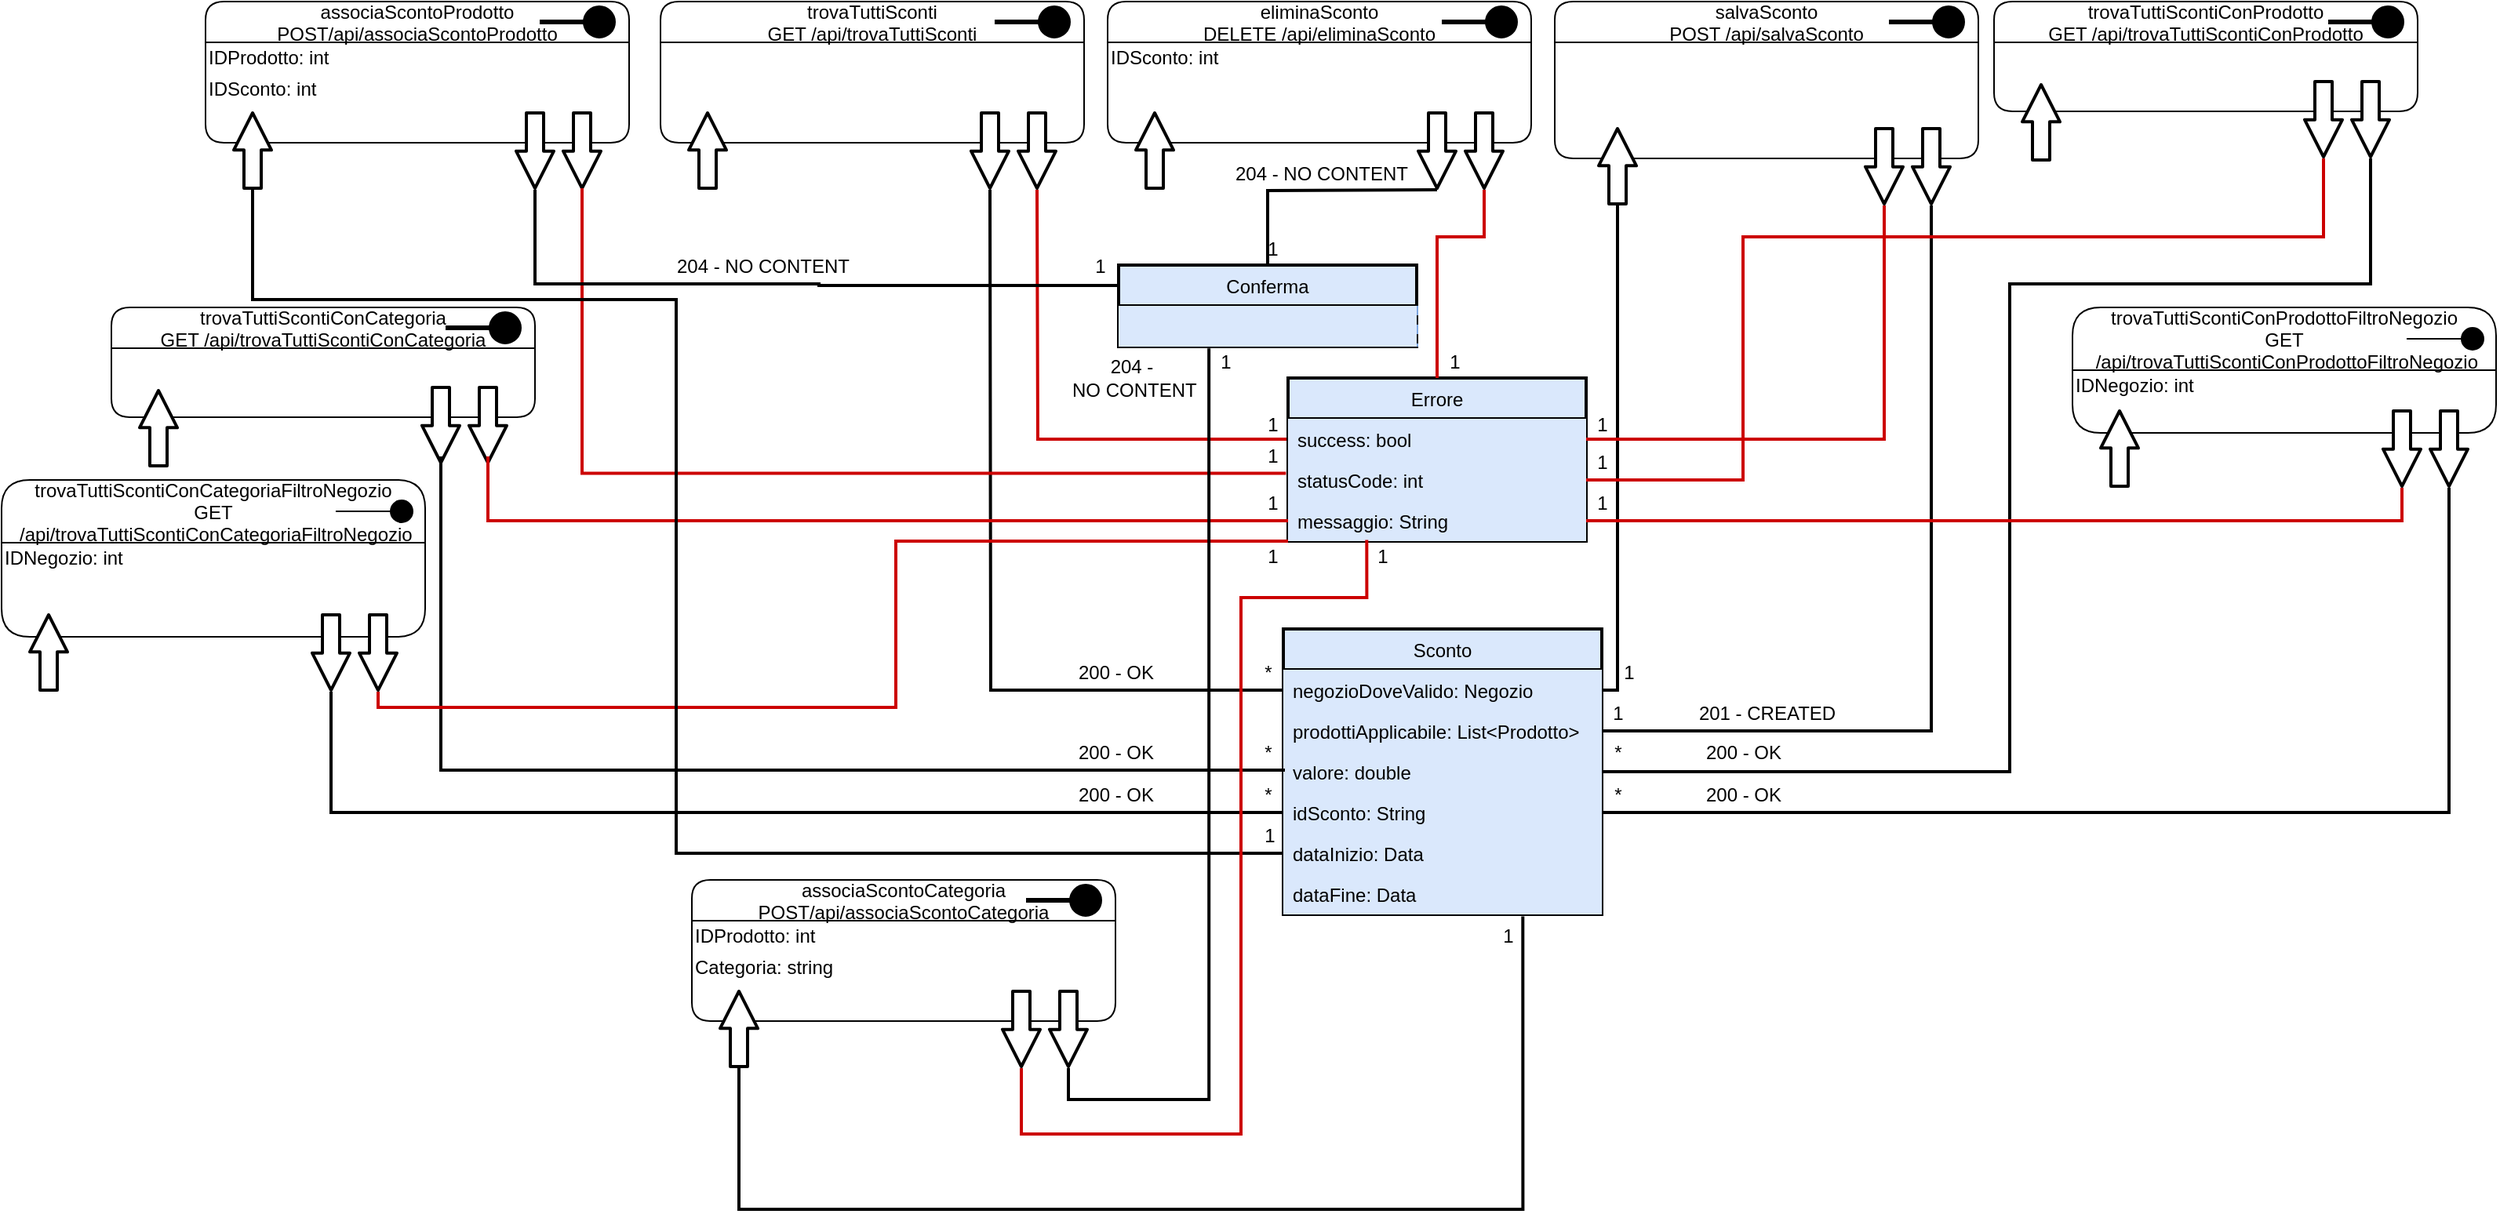 <mxfile version="14.6.13" type="device"><diagram name="Page-1" id="efa7a0a1-bf9b-a30e-e6df-94a7791c09e9"><mxGraphModel dx="1673" dy="967" grid="1" gridSize="10" guides="1" tooltips="1" connect="1" arrows="1" fold="1" page="1" pageScale="1" pageWidth="826" pageHeight="1169" background="#ffffff" math="0" shadow="0"><root><mxCell id="0"/><mxCell id="1" parent="0"/><mxCell id="uqjgaTVG3SAcRJNr-vyV-13" value="Sconto" style="swimlane;fontStyle=0;align=center;verticalAlign=top;childLayout=stackLayout;horizontal=1;startSize=26;horizontalStack=0;resizeParent=1;resizeLast=0;collapsible=1;marginBottom=0;rounded=0;shadow=0;strokeWidth=2;fillColor=#dae8fc;" parent="1" vertex="1"><mxGeometry x="867" y="730" width="203" height="182" as="geometry"><mxRectangle x="870" y="640" width="160" height="26" as="alternateBounds"/></mxGeometry></mxCell><mxCell id="uqjgaTVG3SAcRJNr-vyV-14" value="negozioDoveValido: Negozio" style="text;align=left;verticalAlign=top;spacingLeft=4;spacingRight=4;overflow=hidden;rotatable=0;points=[[0,0.5],[1,0.5]];portConstraint=eastwest;fillColor=#dae8fc;" parent="uqjgaTVG3SAcRJNr-vyV-13" vertex="1"><mxGeometry y="26" width="203" height="26" as="geometry"/></mxCell><mxCell id="uqjgaTVG3SAcRJNr-vyV-15" value="prodottiApplicabile: List&lt;Prodotto&gt;" style="text;align=left;verticalAlign=top;spacingLeft=4;spacingRight=4;overflow=hidden;rotatable=0;points=[[0,0.5],[1,0.5]];portConstraint=eastwest;rounded=0;shadow=0;html=0;fillColor=#dae8fc;" parent="uqjgaTVG3SAcRJNr-vyV-13" vertex="1"><mxGeometry y="52" width="203" height="26" as="geometry"/></mxCell><mxCell id="uqjgaTVG3SAcRJNr-vyV-16" value="valore: double" style="text;align=left;verticalAlign=top;spacingLeft=4;spacingRight=4;overflow=hidden;rotatable=0;points=[[0,0.5],[1,0.5]];portConstraint=eastwest;rounded=0;shadow=0;html=0;fillColor=#dae8fc;" parent="uqjgaTVG3SAcRJNr-vyV-13" vertex="1"><mxGeometry y="78" width="203" height="26" as="geometry"/></mxCell><mxCell id="uqjgaTVG3SAcRJNr-vyV-17" value="idSconto: String" style="text;align=left;verticalAlign=top;spacingLeft=4;spacingRight=4;overflow=hidden;rotatable=0;points=[[0,0.5],[1,0.5]];portConstraint=eastwest;rounded=0;shadow=0;html=0;fillColor=#dae8fc;" parent="uqjgaTVG3SAcRJNr-vyV-13" vertex="1"><mxGeometry y="104" width="203" height="26" as="geometry"/></mxCell><mxCell id="YFoO6ORFEUp5DhpsUJtH-15" value="dataInizio: Data" style="text;align=left;verticalAlign=top;spacingLeft=4;spacingRight=4;overflow=hidden;rotatable=0;points=[[0,0.5],[1,0.5]];portConstraint=eastwest;rounded=0;shadow=0;html=0;fillColor=#dae8fc;" parent="uqjgaTVG3SAcRJNr-vyV-13" vertex="1"><mxGeometry y="130" width="203" height="26" as="geometry"/></mxCell><mxCell id="YFoO6ORFEUp5DhpsUJtH-16" value="dataFine: Data" style="text;align=left;verticalAlign=top;spacingLeft=4;spacingRight=4;overflow=hidden;rotatable=0;points=[[0,0.5],[1,0.5]];portConstraint=eastwest;rounded=0;shadow=0;html=0;fillColor=#dae8fc;" parent="uqjgaTVG3SAcRJNr-vyV-13" vertex="1"><mxGeometry y="156" width="203" height="26" as="geometry"/></mxCell><mxCell id="uqjgaTVG3SAcRJNr-vyV-25" value="" style="endArrow=none;html=1;targetPerimeterSpacing=1;strokeWidth=2;fillColor=#ffffff;edgeStyle=orthogonalEdgeStyle;rounded=0;endFill=0;" parent="1" target="uqjgaTVG3SAcRJNr-vyV-14" edge="1"><mxGeometry width="50" height="50" relative="1" as="geometry"><mxPoint x="680" y="450" as="sourcePoint"/><mxPoint x="760" y="570" as="targetPoint"/></mxGeometry></mxCell><mxCell id="uqjgaTVG3SAcRJNr-vyV-26" value="200 - OK" style="text;html=1;align=center;verticalAlign=middle;resizable=0;points=[];autosize=1;strokeColor=none;" parent="1" vertex="1"><mxGeometry x="730" y="748" width="60" height="20" as="geometry"/></mxCell><mxCell id="uqjgaTVG3SAcRJNr-vyV-27" value="*" style="text;html=1;align=center;verticalAlign=middle;resizable=0;points=[];autosize=1;strokeColor=none;" parent="1" vertex="1"><mxGeometry x="847" y="748" width="20" height="20" as="geometry"/></mxCell><mxCell id="uqjgaTVG3SAcRJNr-vyV-29" value="" style="group" parent="1" vertex="1" connectable="0"><mxGeometry x="470" y="330" width="270" height="120" as="geometry"/></mxCell><mxCell id="uqjgaTVG3SAcRJNr-vyV-1" value="trovaTuttiSconti&#10;GET /api/trovaTuttiSconti" style="swimlane;fontStyle=0;childLayout=stackLayout;horizontal=1;startSize=26;fillColor=none;horizontalStack=0;resizeParent=1;resizeParentMax=0;resizeLast=0;collapsible=1;marginBottom=0;rounded=1;" parent="uqjgaTVG3SAcRJNr-vyV-29" vertex="1"><mxGeometry width="270" height="90" as="geometry"/></mxCell><mxCell id="uqjgaTVG3SAcRJNr-vyV-9" value="" style="html=1;verticalAlign=bottom;startArrow=circle;startFill=1;endArrow=none;startSize=6;endSize=8;endFill=0;strokeWidth=3;targetPerimeterSpacing=1;jumpSize=7;" parent="uqjgaTVG3SAcRJNr-vyV-29" edge="1"><mxGeometry width="80" relative="1" as="geometry"><mxPoint x="263" y="13" as="sourcePoint"/><mxPoint x="213" y="13" as="targetPoint"/></mxGeometry></mxCell><mxCell id="uqjgaTVG3SAcRJNr-vyV-12" value="" style="shape=flexArrow;endArrow=classic;html=1;targetPerimeterSpacing=1;strokeWidth=2;endWidth=11.034;endSize=7.228;fillColor=#ffffff;" parent="uqjgaTVG3SAcRJNr-vyV-29" edge="1"><mxGeometry width="50" height="50" relative="1" as="geometry"><mxPoint x="30" y="120" as="sourcePoint"/><mxPoint x="30.0" y="70" as="targetPoint"/></mxGeometry></mxCell><mxCell id="uqjgaTVG3SAcRJNr-vyV-10" value="" style="shape=flexArrow;endArrow=classic;html=1;targetPerimeterSpacing=1;strokeWidth=2;endWidth=11.034;endSize=7.228;fillColor=#ffffff;" parent="uqjgaTVG3SAcRJNr-vyV-29" edge="1"><mxGeometry width="50" height="50" relative="1" as="geometry"><mxPoint x="240" y="70" as="sourcePoint"/><mxPoint x="240" y="120" as="targetPoint"/></mxGeometry></mxCell><mxCell id="uqjgaTVG3SAcRJNr-vyV-23" value="" style="shape=flexArrow;endArrow=classic;html=1;targetPerimeterSpacing=1;strokeWidth=2;endWidth=11.034;endSize=7.228;fillColor=#ffffff;rounded=1;" parent="uqjgaTVG3SAcRJNr-vyV-29" edge="1"><mxGeometry width="50" height="50" relative="1" as="geometry"><mxPoint x="210" y="70.0" as="sourcePoint"/><mxPoint x="210" y="120" as="targetPoint"/></mxGeometry></mxCell><mxCell id="uqjgaTVG3SAcRJNr-vyV-42" value="Errore" style="swimlane;fontStyle=0;align=center;verticalAlign=top;childLayout=stackLayout;horizontal=1;startSize=26;horizontalStack=0;resizeParent=1;resizeLast=0;collapsible=1;marginBottom=0;rounded=0;shadow=0;strokeWidth=2;fillColor=#dae8fc;" parent="1" vertex="1"><mxGeometry x="870" y="570" width="190" height="104" as="geometry"><mxRectangle x="800" y="500" width="160" height="26" as="alternateBounds"/></mxGeometry></mxCell><mxCell id="uqjgaTVG3SAcRJNr-vyV-43" value="success: bool" style="text;align=left;verticalAlign=top;spacingLeft=4;spacingRight=4;overflow=hidden;rotatable=0;points=[[0,0.5],[1,0.5]];portConstraint=eastwest;fillColor=#dae8fc;" parent="uqjgaTVG3SAcRJNr-vyV-42" vertex="1"><mxGeometry y="26" width="190" height="26" as="geometry"/></mxCell><mxCell id="uqjgaTVG3SAcRJNr-vyV-44" value="statusCode: int" style="text;align=left;verticalAlign=top;spacingLeft=4;spacingRight=4;overflow=hidden;rotatable=0;points=[[0,0.5],[1,0.5]];portConstraint=eastwest;rounded=0;shadow=0;html=0;fillColor=#dae8fc;" parent="uqjgaTVG3SAcRJNr-vyV-42" vertex="1"><mxGeometry y="52" width="190" height="26" as="geometry"/></mxCell><mxCell id="uqjgaTVG3SAcRJNr-vyV-45" value="messaggio: String" style="text;align=left;verticalAlign=top;spacingLeft=4;spacingRight=4;overflow=hidden;rotatable=0;points=[[0,0.5],[1,0.5]];portConstraint=eastwest;rounded=0;shadow=0;html=0;fillColor=#dae8fc;" parent="uqjgaTVG3SAcRJNr-vyV-42" vertex="1"><mxGeometry y="78" width="190" height="26" as="geometry"/></mxCell><mxCell id="uqjgaTVG3SAcRJNr-vyV-47" value="" style="endArrow=none;html=1;targetPerimeterSpacing=1;strokeWidth=2;fillColor=#ffffff;edgeStyle=orthogonalEdgeStyle;rounded=0;endFill=0;strokeColor=#CC0000;" parent="1" target="uqjgaTVG3SAcRJNr-vyV-43" edge="1"><mxGeometry width="50" height="50" relative="1" as="geometry"><mxPoint x="710" y="450" as="sourcePoint"/><mxPoint x="819" y="784.5" as="targetPoint"/></mxGeometry></mxCell><mxCell id="uqjgaTVG3SAcRJNr-vyV-49" value="1" style="text;html=1;align=center;verticalAlign=middle;resizable=0;points=[];autosize=1;strokeColor=none;" parent="1" vertex="1"><mxGeometry x="850" y="590" width="20" height="20" as="geometry"/></mxCell><mxCell id="uqjgaTVG3SAcRJNr-vyV-71" value="*" style="text;html=1;align=center;verticalAlign=middle;resizable=0;points=[];autosize=1;strokeColor=none;" parent="1" vertex="1"><mxGeometry x="847" y="799" width="20" height="20" as="geometry"/></mxCell><mxCell id="uqjgaTVG3SAcRJNr-vyV-80" value="" style="group" parent="1" vertex="1" connectable="0"><mxGeometry x="755" y="330" width="270" height="120" as="geometry"/></mxCell><mxCell id="uqjgaTVG3SAcRJNr-vyV-81" value="eliminaSconto&#10;DELETE /api/eliminaSconto" style="swimlane;fontStyle=0;childLayout=stackLayout;horizontal=1;startSize=26;fillColor=none;horizontalStack=0;resizeParent=1;resizeParentMax=0;resizeLast=0;collapsible=1;marginBottom=0;rounded=1;" parent="uqjgaTVG3SAcRJNr-vyV-80" vertex="1"><mxGeometry width="270" height="90" as="geometry"/></mxCell><mxCell id="uqjgaTVG3SAcRJNr-vyV-82" value="" style="html=1;verticalAlign=bottom;startArrow=circle;startFill=1;endArrow=none;startSize=6;endSize=8;endFill=0;strokeWidth=3;targetPerimeterSpacing=1;jumpSize=7;" parent="uqjgaTVG3SAcRJNr-vyV-80" edge="1"><mxGeometry width="80" relative="1" as="geometry"><mxPoint x="263" y="13" as="sourcePoint"/><mxPoint x="213" y="13" as="targetPoint"/></mxGeometry></mxCell><mxCell id="uqjgaTVG3SAcRJNr-vyV-83" value="" style="shape=flexArrow;endArrow=classic;html=1;targetPerimeterSpacing=1;strokeWidth=2;endWidth=11.034;endSize=7.228;fillColor=#ffffff;" parent="uqjgaTVG3SAcRJNr-vyV-80" edge="1"><mxGeometry width="50" height="50" relative="1" as="geometry"><mxPoint x="30" y="120" as="sourcePoint"/><mxPoint x="30.0" y="70" as="targetPoint"/></mxGeometry></mxCell><mxCell id="uqjgaTVG3SAcRJNr-vyV-84" value="" style="shape=flexArrow;endArrow=classic;html=1;targetPerimeterSpacing=1;strokeWidth=2;endWidth=11.034;endSize=7.228;fillColor=#ffffff;" parent="uqjgaTVG3SAcRJNr-vyV-80" edge="1"><mxGeometry width="50" height="50" relative="1" as="geometry"><mxPoint x="240" y="70" as="sourcePoint"/><mxPoint x="240" y="120" as="targetPoint"/></mxGeometry></mxCell><mxCell id="uqjgaTVG3SAcRJNr-vyV-85" value="" style="shape=flexArrow;endArrow=classic;html=1;targetPerimeterSpacing=1;strokeWidth=2;endWidth=11.034;endSize=7.228;fillColor=#ffffff;rounded=1;" parent="uqjgaTVG3SAcRJNr-vyV-80" edge="1"><mxGeometry width="50" height="50" relative="1" as="geometry"><mxPoint x="210" y="70.0" as="sourcePoint"/><mxPoint x="210" y="120" as="targetPoint"/></mxGeometry></mxCell><mxCell id="cS4MFYHuuxqqAVfkTMvV-2" value="204 - NO CONTENT" style="text;html=1;align=center;verticalAlign=middle;resizable=0;points=[];autosize=1;strokeColor=none;" vertex="1" parent="uqjgaTVG3SAcRJNr-vyV-80"><mxGeometry x="71" y="100" width="130" height="20" as="geometry"/></mxCell><mxCell id="uqjgaTVG3SAcRJNr-vyV-86" value="IDSconto: int" style="text;html=1;align=left;verticalAlign=middle;resizable=0;points=[];autosize=1;strokeColor=none;" parent="1" vertex="1"><mxGeometry x="755" y="356" width="80" height="20" as="geometry"/></mxCell><mxCell id="uqjgaTVG3SAcRJNr-vyV-87" value="" style="endArrow=none;html=1;targetPerimeterSpacing=1;strokeWidth=2;fillColor=#ffffff;edgeStyle=orthogonalEdgeStyle;rounded=0;endFill=0;" parent="1" target="uqjgaTVG3SAcRJNr-vyV-89" edge="1"><mxGeometry width="50" height="50" relative="1" as="geometry"><mxPoint x="965" y="450" as="sourcePoint"/><mxPoint x="1159" y="589.5" as="targetPoint"/></mxGeometry></mxCell><mxCell id="uqjgaTVG3SAcRJNr-vyV-88" value="1" style="text;html=1;align=center;verticalAlign=middle;resizable=0;points=[];autosize=1;strokeColor=none;" parent="1" vertex="1"><mxGeometry x="850" y="478" width="20" height="20" as="geometry"/></mxCell><mxCell id="uqjgaTVG3SAcRJNr-vyV-89" value="Conferma" style="swimlane;fontStyle=0;align=center;verticalAlign=top;childLayout=stackLayout;horizontal=1;startSize=26;horizontalStack=0;resizeParent=1;resizeLast=0;collapsible=1;marginBottom=0;rounded=0;shadow=0;strokeWidth=2;fillColor=#dae8fc;swimlaneFillColor=none;separatorColor=#7EA6E0;noLabel=0;portConstraintRotation=0;" parent="1" vertex="1"><mxGeometry x="762" y="498" width="190" height="52" as="geometry"><mxRectangle x="1140" y="536" width="160" height="26" as="alternateBounds"/></mxGeometry></mxCell><mxCell id="uqjgaTVG3SAcRJNr-vyV-93" value="" style="text;align=left;verticalAlign=top;spacingLeft=4;spacingRight=4;overflow=hidden;rotatable=0;points=[[0,0.5],[1,0.5]];portConstraint=eastwest;rounded=0;shadow=0;html=0;fillColor=#dae8fc;" parent="uqjgaTVG3SAcRJNr-vyV-89" vertex="1"><mxGeometry y="26" width="190" height="26" as="geometry"/></mxCell><mxCell id="uqjgaTVG3SAcRJNr-vyV-94" value="" style="endArrow=none;html=1;targetPerimeterSpacing=1;strokeWidth=2;fillColor=#ffffff;edgeStyle=orthogonalEdgeStyle;rounded=0;entryX=0.5;entryY=0;entryDx=0;entryDy=0;endFill=0;strokeColor=#CC0000;" parent="1" target="uqjgaTVG3SAcRJNr-vyV-42" edge="1"><mxGeometry width="50" height="50" relative="1" as="geometry"><mxPoint x="995" y="450" as="sourcePoint"/><mxPoint x="1165" y="508" as="targetPoint"/><Array as="points"><mxPoint x="995" y="480"/><mxPoint x="965" y="480"/></Array></mxGeometry></mxCell><mxCell id="uqjgaTVG3SAcRJNr-vyV-95" value="1" style="text;html=1;align=center;verticalAlign=middle;resizable=0;points=[];autosize=1;strokeColor=none;" parent="1" vertex="1"><mxGeometry x="966" y="550" width="20" height="20" as="geometry"/></mxCell><mxCell id="uqjgaTVG3SAcRJNr-vyV-98" value="" style="group" parent="1" vertex="1" connectable="0"><mxGeometry x="1040" y="330" width="270" height="120" as="geometry"/></mxCell><mxCell id="uqjgaTVG3SAcRJNr-vyV-99" value="salvaSconto&#10;POST /api/salvaSconto" style="swimlane;fontStyle=0;childLayout=stackLayout;horizontal=1;startSize=26;fillColor=none;horizontalStack=0;resizeParent=1;resizeParentMax=0;resizeLast=0;collapsible=1;marginBottom=0;rounded=1;" parent="uqjgaTVG3SAcRJNr-vyV-98" vertex="1"><mxGeometry width="270" height="100" as="geometry"/></mxCell><mxCell id="uqjgaTVG3SAcRJNr-vyV-103" value="" style="shape=flexArrow;endArrow=classic;html=1;targetPerimeterSpacing=1;strokeWidth=2;endWidth=11.034;endSize=7.228;fillColor=#ffffff;rounded=1;" parent="uqjgaTVG3SAcRJNr-vyV-99" edge="1"><mxGeometry width="50" height="50" relative="1" as="geometry"><mxPoint x="210" y="80.0" as="sourcePoint"/><mxPoint x="210" y="130" as="targetPoint"/></mxGeometry></mxCell><mxCell id="uqjgaTVG3SAcRJNr-vyV-102" value="" style="shape=flexArrow;endArrow=classic;html=1;targetPerimeterSpacing=1;strokeWidth=2;endWidth=11.034;endSize=7.228;fillColor=#ffffff;" parent="uqjgaTVG3SAcRJNr-vyV-99" edge="1"><mxGeometry width="50" height="50" relative="1" as="geometry"><mxPoint x="240" y="80" as="sourcePoint"/><mxPoint x="240" y="130" as="targetPoint"/></mxGeometry></mxCell><mxCell id="uqjgaTVG3SAcRJNr-vyV-100" value="" style="html=1;verticalAlign=bottom;startArrow=circle;startFill=1;endArrow=none;startSize=6;endSize=8;endFill=0;strokeWidth=3;targetPerimeterSpacing=1;jumpSize=7;" parent="uqjgaTVG3SAcRJNr-vyV-98" edge="1"><mxGeometry width="80" relative="1" as="geometry"><mxPoint x="263" y="13" as="sourcePoint"/><mxPoint x="213" y="13" as="targetPoint"/></mxGeometry></mxCell><mxCell id="uqjgaTVG3SAcRJNr-vyV-101" value="" style="shape=flexArrow;endArrow=classic;html=1;targetPerimeterSpacing=1;strokeWidth=2;endWidth=11.034;endSize=7.228;fillColor=#ffffff;" parent="uqjgaTVG3SAcRJNr-vyV-98" edge="1"><mxGeometry width="50" height="50" relative="1" as="geometry"><mxPoint x="40" y="130" as="sourcePoint"/><mxPoint x="40.0" y="80" as="targetPoint"/></mxGeometry></mxCell><mxCell id="uqjgaTVG3SAcRJNr-vyV-108" style="edgeStyle=orthogonalEdgeStyle;rounded=0;jumpSize=7;orthogonalLoop=1;jettySize=auto;html=1;endArrow=none;endFill=0;targetPerimeterSpacing=1;strokeWidth=2;fillColor=#ffffff;exitX=1;exitY=0.5;exitDx=0;exitDy=0;" parent="1" source="uqjgaTVG3SAcRJNr-vyV-14" edge="1"><mxGeometry relative="1" as="geometry"><mxPoint x="1080" y="460" as="targetPoint"/><mxPoint x="1060" y="708" as="sourcePoint"/><Array as="points"><mxPoint x="1080" y="769"/></Array></mxGeometry></mxCell><mxCell id="uqjgaTVG3SAcRJNr-vyV-109" value="1" style="text;html=1;align=center;verticalAlign=middle;resizable=0;points=[];autosize=1;strokeColor=none;" parent="1" vertex="1"><mxGeometry x="1077" y="748" width="20" height="20" as="geometry"/></mxCell><mxCell id="uqjgaTVG3SAcRJNr-vyV-112" value="201 - CREATED" style="text;html=1;align=center;verticalAlign=middle;resizable=0;points=[];autosize=1;strokeColor=none;fillColor=#ffffff;" parent="1" vertex="1"><mxGeometry x="1125" y="774" width="100" height="20" as="geometry"/></mxCell><mxCell id="uqjgaTVG3SAcRJNr-vyV-113" value="1" style="text;html=1;align=center;verticalAlign=middle;resizable=0;points=[];autosize=1;strokeColor=none;" parent="1" vertex="1"><mxGeometry x="1070" y="774" width="20" height="20" as="geometry"/></mxCell><mxCell id="uqjgaTVG3SAcRJNr-vyV-115" style="edgeStyle=orthogonalEdgeStyle;rounded=0;jumpSize=7;orthogonalLoop=1;jettySize=auto;html=1;endArrow=none;endFill=0;targetPerimeterSpacing=1;strokeWidth=2;fillColor=#ffffff;exitX=1;exitY=0.5;exitDx=0;exitDy=0;strokeColor=#CC0000;" parent="1" source="uqjgaTVG3SAcRJNr-vyV-43" edge="1"><mxGeometry relative="1" as="geometry"><mxPoint x="1250" y="460" as="targetPoint"/><mxPoint x="1130" y="590" as="sourcePoint"/><Array as="points"><mxPoint x="1250" y="609"/></Array></mxGeometry></mxCell><mxCell id="uqjgaTVG3SAcRJNr-vyV-116" value="1" style="text;html=1;align=center;verticalAlign=middle;resizable=0;points=[];autosize=1;strokeColor=none;" parent="1" vertex="1"><mxGeometry x="1060" y="590" width="20" height="20" as="geometry"/></mxCell><mxCell id="YFoO6ORFEUp5DhpsUJtH-17" value="" style="group" parent="1" vertex="1" connectable="0"><mxGeometry x="120" y="525" width="270" height="120" as="geometry"/></mxCell><mxCell id="YFoO6ORFEUp5DhpsUJtH-18" value="trovaTuttiScontiConCategoria&#10;GET /api/trovaTuttiScontiConCategoria" style="swimlane;fontStyle=0;childLayout=stackLayout;horizontal=1;startSize=26;fillColor=none;horizontalStack=0;resizeParent=1;resizeParentMax=0;resizeLast=0;collapsible=1;marginBottom=0;rounded=1;" parent="YFoO6ORFEUp5DhpsUJtH-17" vertex="1"><mxGeometry width="270" height="70" as="geometry"/></mxCell><mxCell id="YFoO6ORFEUp5DhpsUJtH-19" value="" style="html=1;verticalAlign=bottom;startArrow=circle;startFill=1;endArrow=none;startSize=6;endSize=8;endFill=0;strokeWidth=3;targetPerimeterSpacing=1;jumpSize=7;" parent="YFoO6ORFEUp5DhpsUJtH-17" edge="1"><mxGeometry width="80" relative="1" as="geometry"><mxPoint x="263" y="13" as="sourcePoint"/><mxPoint x="213" y="13" as="targetPoint"/></mxGeometry></mxCell><mxCell id="YFoO6ORFEUp5DhpsUJtH-21" value="" style="shape=flexArrow;endArrow=classic;html=1;targetPerimeterSpacing=1;strokeWidth=2;endWidth=11.034;endSize=7.228;fillColor=#ffffff;" parent="YFoO6ORFEUp5DhpsUJtH-17" edge="1"><mxGeometry width="50" height="50" relative="1" as="geometry"><mxPoint x="240" y="50" as="sourcePoint"/><mxPoint x="240" y="100" as="targetPoint"/></mxGeometry></mxCell><mxCell id="YFoO6ORFEUp5DhpsUJtH-22" value="" style="shape=flexArrow;endArrow=classic;html=1;targetPerimeterSpacing=1;strokeWidth=2;endWidth=11.034;endSize=7.228;fillColor=#ffffff;rounded=1;" parent="YFoO6ORFEUp5DhpsUJtH-17" edge="1"><mxGeometry width="50" height="50" relative="1" as="geometry"><mxPoint x="210" y="50.0" as="sourcePoint"/><mxPoint x="210" y="100" as="targetPoint"/></mxGeometry></mxCell><mxCell id="YFoO6ORFEUp5DhpsUJtH-20" value="" style="shape=flexArrow;endArrow=classic;html=1;targetPerimeterSpacing=1;strokeWidth=2;endWidth=11.034;endSize=7.228;fillColor=#ffffff;" parent="YFoO6ORFEUp5DhpsUJtH-17" edge="1"><mxGeometry width="50" height="50" relative="1" as="geometry"><mxPoint x="30" y="102" as="sourcePoint"/><mxPoint x="30.0" y="52" as="targetPoint"/></mxGeometry></mxCell><mxCell id="YFoO6ORFEUp5DhpsUJtH-25" value="" style="endArrow=none;html=1;targetPerimeterSpacing=1;strokeWidth=2;fillColor=#ffffff;edgeStyle=orthogonalEdgeStyle;rounded=0;endFill=0;entryX=0;entryY=0.5;entryDx=0;entryDy=0;strokeColor=#CC0000;" parent="1" target="uqjgaTVG3SAcRJNr-vyV-45" edge="1"><mxGeometry width="50" height="50" relative="1" as="geometry"><mxPoint x="360" y="620" as="sourcePoint"/><mxPoint x="879" y="585" as="targetPoint"/><Array as="points"><mxPoint x="360" y="661"/></Array></mxGeometry></mxCell><mxCell id="YFoO6ORFEUp5DhpsUJtH-26" value="1" style="text;html=1;align=center;verticalAlign=middle;resizable=0;points=[];autosize=1;strokeColor=none;" parent="1" vertex="1"><mxGeometry x="850" y="640" width="20" height="20" as="geometry"/></mxCell><mxCell id="YFoO6ORFEUp5DhpsUJtH-27" value="" style="endArrow=none;html=1;targetPerimeterSpacing=1;strokeWidth=2;fillColor=#ffffff;edgeStyle=orthogonalEdgeStyle;rounded=0;endFill=0;entryX=0;entryY=0.5;entryDx=0;entryDy=0;" parent="1" target="uqjgaTVG3SAcRJNr-vyV-16" edge="1"><mxGeometry width="50" height="50" relative="1" as="geometry"><mxPoint x="330" y="620" as="sourcePoint"/><mxPoint x="810" y="790" as="targetPoint"/><Array as="points"><mxPoint x="330" y="820"/></Array></mxGeometry></mxCell><mxCell id="YFoO6ORFEUp5DhpsUJtH-28" value="200 - OK" style="text;html=1;align=center;verticalAlign=middle;resizable=0;points=[];autosize=1;strokeColor=none;" parent="1" vertex="1"><mxGeometry x="730" y="799" width="60" height="20" as="geometry"/></mxCell><mxCell id="YFoO6ORFEUp5DhpsUJtH-30" value="" style="group" parent="1" vertex="1" connectable="0"><mxGeometry x="50" y="650" width="270" height="120" as="geometry"/></mxCell><mxCell id="YFoO6ORFEUp5DhpsUJtH-31" value="trovaTuttiScontiConCategoriaFiltroNegozio&#10;GET&#10; /api/trovaTuttiScontiConCategoriaFiltroNegozio" style="swimlane;fontStyle=0;childLayout=stackLayout;horizontal=1;startSize=40;fillColor=none;horizontalStack=0;resizeParent=1;resizeParentMax=0;resizeLast=0;collapsible=1;marginBottom=0;rounded=1;" parent="YFoO6ORFEUp5DhpsUJtH-30" vertex="1"><mxGeometry y="-15" width="270" height="100" as="geometry"/></mxCell><mxCell id="YFoO6ORFEUp5DhpsUJtH-32" value="" style="html=1;verticalAlign=bottom;startArrow=circle;startFill=1;endArrow=none;startSize=6;endSize=8;endFill=0;strokeWidth=1;targetPerimeterSpacing=1;jumpSize=7;" parent="YFoO6ORFEUp5DhpsUJtH-31" edge="1"><mxGeometry width="80" relative="1" as="geometry"><mxPoint x="263" y="20" as="sourcePoint"/><mxPoint x="213" y="20" as="targetPoint"/></mxGeometry></mxCell><mxCell id="YFoO6ORFEUp5DhpsUJtH-34" value="" style="shape=flexArrow;endArrow=classic;html=1;targetPerimeterSpacing=1;strokeWidth=2;endWidth=11.034;endSize=7.228;fillColor=#ffffff;" parent="YFoO6ORFEUp5DhpsUJtH-31" edge="1"><mxGeometry width="50" height="50" relative="1" as="geometry"><mxPoint x="240" y="85" as="sourcePoint"/><mxPoint x="240" y="135" as="targetPoint"/></mxGeometry></mxCell><mxCell id="YFoO6ORFEUp5DhpsUJtH-33" value="" style="shape=flexArrow;endArrow=classic;html=1;targetPerimeterSpacing=1;strokeWidth=2;endWidth=11.034;endSize=7.228;fillColor=#ffffff;" parent="YFoO6ORFEUp5DhpsUJtH-30" edge="1"><mxGeometry width="50" height="50" relative="1" as="geometry"><mxPoint x="30" y="120" as="sourcePoint"/><mxPoint x="30.0" y="70" as="targetPoint"/></mxGeometry></mxCell><mxCell id="YFoO6ORFEUp5DhpsUJtH-35" value="" style="shape=flexArrow;endArrow=classic;html=1;targetPerimeterSpacing=1;strokeWidth=2;endWidth=11.034;endSize=7.228;fillColor=#ffffff;rounded=1;" parent="YFoO6ORFEUp5DhpsUJtH-30" edge="1"><mxGeometry width="50" height="50" relative="1" as="geometry"><mxPoint x="210" y="70.0" as="sourcePoint"/><mxPoint x="210" y="120" as="targetPoint"/></mxGeometry></mxCell><mxCell id="YFoO6ORFEUp5DhpsUJtH-37" value="IDNegozio: int" style="text;html=1;align=left;verticalAlign=middle;resizable=0;points=[];autosize=1;strokeColor=none;" parent="1" vertex="1"><mxGeometry x="50" y="675" width="90" height="20" as="geometry"/></mxCell><mxCell id="YFoO6ORFEUp5DhpsUJtH-38" value="" style="endArrow=none;html=1;targetPerimeterSpacing=1;strokeWidth=2;fillColor=#ffffff;edgeStyle=orthogonalEdgeStyle;rounded=0;endFill=0;strokeColor=#CC0000;" parent="1" edge="1"><mxGeometry width="50" height="50" relative="1" as="geometry"><mxPoint x="290" y="770" as="sourcePoint"/><mxPoint x="870" y="674" as="targetPoint"/><Array as="points"><mxPoint x="290" y="780"/><mxPoint x="620" y="780"/><mxPoint x="620" y="674"/></Array></mxGeometry></mxCell><mxCell id="YFoO6ORFEUp5DhpsUJtH-44" value="1" style="text;html=1;align=center;verticalAlign=middle;resizable=0;points=[];autosize=1;strokeColor=none;" parent="1" vertex="1"><mxGeometry x="850" y="674" width="20" height="20" as="geometry"/></mxCell><mxCell id="YFoO6ORFEUp5DhpsUJtH-45" style="edgeStyle=orthogonalEdgeStyle;rounded=0;jumpSize=7;orthogonalLoop=1;jettySize=auto;html=1;endArrow=none;endFill=0;targetPerimeterSpacing=1;strokeWidth=2;fillColor=#ffffff;exitX=1;exitY=0.5;exitDx=0;exitDy=0;" parent="1" source="uqjgaTVG3SAcRJNr-vyV-15" edge="1"><mxGeometry relative="1" as="geometry"><mxPoint x="1280" y="460" as="targetPoint"/><mxPoint x="1130" y="737.008" as="sourcePoint"/><Array as="points"><mxPoint x="1280" y="795"/></Array></mxGeometry></mxCell><mxCell id="YFoO6ORFEUp5DhpsUJtH-48" value="" style="endArrow=none;html=1;targetPerimeterSpacing=1;strokeWidth=2;fillColor=#ffffff;edgeStyle=orthogonalEdgeStyle;rounded=0;endFill=0;entryX=0;entryY=0.5;entryDx=0;entryDy=0;" parent="1" target="uqjgaTVG3SAcRJNr-vyV-17" edge="1"><mxGeometry width="50" height="50" relative="1" as="geometry"><mxPoint x="260" y="770" as="sourcePoint"/><mxPoint x="797" y="951" as="targetPoint"/><Array as="points"><mxPoint x="260" y="847"/></Array></mxGeometry></mxCell><mxCell id="YFoO6ORFEUp5DhpsUJtH-49" value="200 - OK" style="text;html=1;align=center;verticalAlign=middle;resizable=0;points=[];autosize=1;strokeColor=none;" parent="1" vertex="1"><mxGeometry x="730" y="826" width="60" height="20" as="geometry"/></mxCell><mxCell id="YFoO6ORFEUp5DhpsUJtH-50" value="*" style="text;html=1;align=center;verticalAlign=middle;resizable=0;points=[];autosize=1;strokeColor=none;" parent="1" vertex="1"><mxGeometry x="847" y="826" width="20" height="20" as="geometry"/></mxCell><mxCell id="YFoO6ORFEUp5DhpsUJtH-63" value="" style="group" parent="1" vertex="1" connectable="0"><mxGeometry x="1320" y="330" width="270" height="120" as="geometry"/></mxCell><mxCell id="YFoO6ORFEUp5DhpsUJtH-64" value="trovaTuttiScontiConProdotto&#10;GET /api/trovaTuttiScontiConProdotto" style="swimlane;fontStyle=0;childLayout=stackLayout;horizontal=1;startSize=26;fillColor=none;horizontalStack=0;resizeParent=1;resizeParentMax=0;resizeLast=0;collapsible=1;marginBottom=0;rounded=1;" parent="YFoO6ORFEUp5DhpsUJtH-63" vertex="1"><mxGeometry width="270" height="70" as="geometry"/></mxCell><mxCell id="YFoO6ORFEUp5DhpsUJtH-65" value="" style="html=1;verticalAlign=bottom;startArrow=circle;startFill=1;endArrow=none;startSize=6;endSize=8;endFill=0;strokeWidth=3;targetPerimeterSpacing=1;jumpSize=7;" parent="YFoO6ORFEUp5DhpsUJtH-63" edge="1"><mxGeometry width="80" relative="1" as="geometry"><mxPoint x="263" y="13" as="sourcePoint"/><mxPoint x="213" y="13" as="targetPoint"/></mxGeometry></mxCell><mxCell id="YFoO6ORFEUp5DhpsUJtH-66" value="" style="shape=flexArrow;endArrow=classic;html=1;targetPerimeterSpacing=1;strokeWidth=2;endWidth=11.034;endSize=7.228;fillColor=#ffffff;" parent="YFoO6ORFEUp5DhpsUJtH-63" edge="1"><mxGeometry width="50" height="50" relative="1" as="geometry"><mxPoint x="240" y="50" as="sourcePoint"/><mxPoint x="240" y="100" as="targetPoint"/></mxGeometry></mxCell><mxCell id="YFoO6ORFEUp5DhpsUJtH-67" value="" style="shape=flexArrow;endArrow=classic;html=1;targetPerimeterSpacing=1;strokeWidth=2;endWidth=11.034;endSize=7.228;fillColor=#ffffff;rounded=1;" parent="YFoO6ORFEUp5DhpsUJtH-63" edge="1"><mxGeometry width="50" height="50" relative="1" as="geometry"><mxPoint x="210" y="50.0" as="sourcePoint"/><mxPoint x="210" y="100" as="targetPoint"/></mxGeometry></mxCell><mxCell id="YFoO6ORFEUp5DhpsUJtH-68" value="" style="shape=flexArrow;endArrow=classic;html=1;targetPerimeterSpacing=1;strokeWidth=2;endWidth=11.034;endSize=7.228;fillColor=#ffffff;" parent="YFoO6ORFEUp5DhpsUJtH-63" edge="1"><mxGeometry width="50" height="50" relative="1" as="geometry"><mxPoint x="30" y="102" as="sourcePoint"/><mxPoint x="30.0" y="52" as="targetPoint"/></mxGeometry></mxCell><mxCell id="YFoO6ORFEUp5DhpsUJtH-70" value="" style="group" parent="1" vertex="1" connectable="0"><mxGeometry x="1370" y="525" width="270" height="120" as="geometry"/></mxCell><mxCell id="YFoO6ORFEUp5DhpsUJtH-71" value="trovaTuttiScontiConProdottoFiltroNegozio&#10;GET&#10; /api/trovaTuttiScontiConProdottoFiltroNegozio" style="swimlane;fontStyle=0;childLayout=stackLayout;horizontal=1;startSize=40;fillColor=none;horizontalStack=0;resizeParent=1;resizeParentMax=0;resizeLast=0;collapsible=1;marginBottom=0;rounded=1;" parent="YFoO6ORFEUp5DhpsUJtH-70" vertex="1"><mxGeometry width="270" height="80" as="geometry"/></mxCell><mxCell id="YFoO6ORFEUp5DhpsUJtH-72" value="" style="html=1;verticalAlign=bottom;startArrow=circle;startFill=1;endArrow=none;startSize=6;endSize=8;endFill=0;strokeWidth=1;targetPerimeterSpacing=1;jumpSize=7;" parent="YFoO6ORFEUp5DhpsUJtH-71" edge="1"><mxGeometry width="80" relative="1" as="geometry"><mxPoint x="263" y="20" as="sourcePoint"/><mxPoint x="213" y="20" as="targetPoint"/></mxGeometry></mxCell><mxCell id="YFoO6ORFEUp5DhpsUJtH-74" value="" style="shape=flexArrow;endArrow=classic;html=1;targetPerimeterSpacing=1;strokeWidth=2;endWidth=11.034;endSize=7.228;fillColor=#ffffff;rounded=1;" parent="YFoO6ORFEUp5DhpsUJtH-71" edge="1"><mxGeometry width="50" height="50" relative="1" as="geometry"><mxPoint x="210" y="65.0" as="sourcePoint"/><mxPoint x="210" y="115" as="targetPoint"/></mxGeometry></mxCell><mxCell id="YFoO6ORFEUp5DhpsUJtH-73" value="" style="shape=flexArrow;endArrow=classic;html=1;targetPerimeterSpacing=1;strokeWidth=2;endWidth=11.034;endSize=7.228;fillColor=#ffffff;" parent="YFoO6ORFEUp5DhpsUJtH-70" edge="1"><mxGeometry width="50" height="50" relative="1" as="geometry"><mxPoint x="30" y="115" as="sourcePoint"/><mxPoint x="30.0" y="65" as="targetPoint"/></mxGeometry></mxCell><mxCell id="YFoO6ORFEUp5DhpsUJtH-75" value="" style="shape=flexArrow;endArrow=classic;html=1;targetPerimeterSpacing=1;strokeWidth=2;endWidth=11.034;endSize=7.228;fillColor=#ffffff;" parent="YFoO6ORFEUp5DhpsUJtH-70" edge="1"><mxGeometry width="50" height="50" relative="1" as="geometry"><mxPoint x="240" y="65" as="sourcePoint"/><mxPoint x="240" y="115" as="targetPoint"/></mxGeometry></mxCell><mxCell id="YFoO6ORFEUp5DhpsUJtH-77" value="IDNegozio: int" style="text;html=1;align=left;verticalAlign=middle;resizable=0;points=[];autosize=1;strokeColor=none;" parent="1" vertex="1"><mxGeometry x="1370" y="565" width="90" height="20" as="geometry"/></mxCell><mxCell id="YFoO6ORFEUp5DhpsUJtH-82" style="edgeStyle=orthogonalEdgeStyle;rounded=0;jumpSize=7;orthogonalLoop=1;jettySize=auto;html=1;endArrow=none;endFill=0;targetPerimeterSpacing=1;strokeWidth=2;fillColor=#ffffff;exitX=1;exitY=0.5;exitDx=0;exitDy=0;strokeColor=#CC0000;" parent="1" source="uqjgaTVG3SAcRJNr-vyV-44" edge="1"><mxGeometry relative="1" as="geometry"><mxPoint x="1530" y="430" as="targetPoint"/><mxPoint x="1070" y="619" as="sourcePoint"/><Array as="points"><mxPoint x="1160" y="635"/><mxPoint x="1160" y="480"/><mxPoint x="1530" y="480"/></Array></mxGeometry></mxCell><mxCell id="YFoO6ORFEUp5DhpsUJtH-83" value="1" style="text;html=1;align=center;verticalAlign=middle;resizable=0;points=[];autosize=1;strokeColor=none;" parent="1" vertex="1"><mxGeometry x="1060" y="614" width="20" height="20" as="geometry"/></mxCell><mxCell id="YFoO6ORFEUp5DhpsUJtH-84" style="edgeStyle=orthogonalEdgeStyle;rounded=0;jumpSize=7;orthogonalLoop=1;jettySize=auto;html=1;endArrow=none;endFill=0;targetPerimeterSpacing=1;strokeWidth=2;fillColor=#ffffff;exitX=1;exitY=0.5;exitDx=0;exitDy=0;" parent="1" source="uqjgaTVG3SAcRJNr-vyV-16" edge="1"><mxGeometry relative="1" as="geometry"><mxPoint x="1560" y="430" as="targetPoint"/><mxPoint x="1070" y="645" as="sourcePoint"/><Array as="points"><mxPoint x="1330" y="821"/><mxPoint x="1330" y="510"/><mxPoint x="1560" y="510"/></Array></mxGeometry></mxCell><mxCell id="YFoO6ORFEUp5DhpsUJtH-85" value="*" style="text;html=1;align=center;verticalAlign=middle;resizable=0;points=[];autosize=1;strokeColor=none;" parent="1" vertex="1"><mxGeometry x="1070" y="799" width="20" height="20" as="geometry"/></mxCell><mxCell id="YFoO6ORFEUp5DhpsUJtH-86" style="edgeStyle=orthogonalEdgeStyle;rounded=0;jumpSize=7;orthogonalLoop=1;jettySize=auto;html=1;endArrow=none;endFill=0;targetPerimeterSpacing=1;strokeWidth=2;fillColor=#ffffff;exitX=1;exitY=0.5;exitDx=0;exitDy=0;" parent="1" source="uqjgaTVG3SAcRJNr-vyV-17" edge="1"><mxGeometry relative="1" as="geometry"><mxPoint x="1610" y="640" as="targetPoint"/><mxPoint x="1080" y="831" as="sourcePoint"/><Array as="points"><mxPoint x="1610" y="847"/></Array></mxGeometry></mxCell><mxCell id="YFoO6ORFEUp5DhpsUJtH-87" value="*" style="text;html=1;align=center;verticalAlign=middle;resizable=0;points=[];autosize=1;strokeColor=none;" parent="1" vertex="1"><mxGeometry x="1070" y="826" width="20" height="20" as="geometry"/></mxCell><mxCell id="YFoO6ORFEUp5DhpsUJtH-88" style="edgeStyle=orthogonalEdgeStyle;rounded=0;jumpSize=7;orthogonalLoop=1;jettySize=auto;html=1;endArrow=none;endFill=0;targetPerimeterSpacing=1;strokeWidth=2;fillColor=#ffffff;exitX=1;exitY=0.5;exitDx=0;exitDy=0;strokeColor=#CC0000;" parent="1" source="uqjgaTVG3SAcRJNr-vyV-45" edge="1"><mxGeometry relative="1" as="geometry"><mxPoint x="1580" y="640" as="targetPoint"/><mxPoint x="1080" y="857" as="sourcePoint"/><Array as="points"><mxPoint x="1580" y="661"/></Array></mxGeometry></mxCell><mxCell id="YFoO6ORFEUp5DhpsUJtH-89" value="1" style="text;html=1;align=center;verticalAlign=middle;resizable=0;points=[];autosize=1;strokeColor=none;" parent="1" vertex="1"><mxGeometry x="1060" y="640" width="20" height="20" as="geometry"/></mxCell><mxCell id="_Dc7JKqbVAlrqNlfGHZi-1" value="200 - OK" style="text;html=1;align=center;verticalAlign=middle;resizable=0;points=[];autosize=1;strokeColor=none;" parent="1" vertex="1"><mxGeometry x="1130" y="799" width="60" height="20" as="geometry"/></mxCell><mxCell id="_Dc7JKqbVAlrqNlfGHZi-2" value="200 - OK" style="text;html=1;align=center;verticalAlign=middle;resizable=0;points=[];autosize=1;strokeColor=none;" parent="1" vertex="1"><mxGeometry x="1130" y="826" width="60" height="20" as="geometry"/></mxCell><mxCell id="_Dc7JKqbVAlrqNlfGHZi-3" value="" style="group" parent="1" vertex="1" connectable="0"><mxGeometry x="180" y="330" width="270" height="120" as="geometry"/></mxCell><mxCell id="_Dc7JKqbVAlrqNlfGHZi-4" value="associaScontoProdotto&#10;POST/api/associaScontoProdotto" style="swimlane;fontStyle=0;childLayout=stackLayout;horizontal=1;startSize=26;fillColor=none;horizontalStack=0;resizeParent=1;resizeParentMax=0;resizeLast=0;collapsible=1;marginBottom=0;rounded=1;" parent="_Dc7JKqbVAlrqNlfGHZi-3" vertex="1"><mxGeometry width="270" height="90" as="geometry"/></mxCell><mxCell id="_Dc7JKqbVAlrqNlfGHZi-5" value="" style="html=1;verticalAlign=bottom;startArrow=circle;startFill=1;endArrow=none;startSize=6;endSize=8;endFill=0;strokeWidth=3;targetPerimeterSpacing=1;jumpSize=7;" parent="_Dc7JKqbVAlrqNlfGHZi-3" edge="1"><mxGeometry width="80" relative="1" as="geometry"><mxPoint x="263" y="13" as="sourcePoint"/><mxPoint x="213" y="13" as="targetPoint"/></mxGeometry></mxCell><mxCell id="_Dc7JKqbVAlrqNlfGHZi-6" value="" style="shape=flexArrow;endArrow=classic;html=1;targetPerimeterSpacing=1;strokeWidth=2;endWidth=11.034;endSize=7.228;fillColor=#ffffff;" parent="_Dc7JKqbVAlrqNlfGHZi-3" edge="1"><mxGeometry width="50" height="50" relative="1" as="geometry"><mxPoint x="30" y="120" as="sourcePoint"/><mxPoint x="30.0" y="70" as="targetPoint"/></mxGeometry></mxCell><mxCell id="_Dc7JKqbVAlrqNlfGHZi-7" value="" style="shape=flexArrow;endArrow=classic;html=1;targetPerimeterSpacing=1;strokeWidth=2;endWidth=11.034;endSize=7.228;fillColor=#ffffff;" parent="_Dc7JKqbVAlrqNlfGHZi-3" edge="1"><mxGeometry width="50" height="50" relative="1" as="geometry"><mxPoint x="240" y="70" as="sourcePoint"/><mxPoint x="240" y="120" as="targetPoint"/></mxGeometry></mxCell><mxCell id="_Dc7JKqbVAlrqNlfGHZi-8" value="" style="shape=flexArrow;endArrow=classic;html=1;targetPerimeterSpacing=1;strokeWidth=2;endWidth=11.034;endSize=7.228;fillColor=#ffffff;rounded=1;" parent="_Dc7JKqbVAlrqNlfGHZi-3" edge="1"><mxGeometry width="50" height="50" relative="1" as="geometry"><mxPoint x="210" y="70.0" as="sourcePoint"/><mxPoint x="210" y="120" as="targetPoint"/></mxGeometry></mxCell><mxCell id="_Dc7JKqbVAlrqNlfGHZi-9" value="IDProdotto: int" style="text;html=1;align=left;verticalAlign=middle;resizable=0;points=[];autosize=1;strokeColor=none;" parent="1" vertex="1"><mxGeometry x="180" y="356" width="90" height="20" as="geometry"/></mxCell><mxCell id="_Dc7JKqbVAlrqNlfGHZi-10" value="" style="endArrow=none;html=1;targetPerimeterSpacing=1;strokeWidth=2;fillColor=#ffffff;edgeStyle=orthogonalEdgeStyle;rounded=0;endFill=0;entryX=-0.007;entryY=0.336;entryDx=0;entryDy=0;strokeColor=#CC0000;entryPerimeter=0;" parent="1" target="uqjgaTVG3SAcRJNr-vyV-44" edge="1"><mxGeometry width="50" height="50" relative="1" as="geometry"><mxPoint x="420" y="449" as="sourcePoint"/><mxPoint x="930" y="550" as="targetPoint"/><Array as="points"><mxPoint x="420" y="631"/></Array></mxGeometry></mxCell><mxCell id="_Dc7JKqbVAlrqNlfGHZi-11" value="1" style="text;html=1;align=center;verticalAlign=middle;resizable=0;points=[];autosize=1;strokeColor=none;" parent="1" vertex="1"><mxGeometry x="850" y="610" width="20" height="20" as="geometry"/></mxCell><mxCell id="_Dc7JKqbVAlrqNlfGHZi-12" value="" style="endArrow=none;html=1;targetPerimeterSpacing=1;strokeWidth=2;fillColor=#ffffff;edgeStyle=orthogonalEdgeStyle;rounded=0;endFill=0;entryX=0;entryY=0.25;entryDx=0;entryDy=0;" parent="1" target="uqjgaTVG3SAcRJNr-vyV-89" edge="1"><mxGeometry width="50" height="50" relative="1" as="geometry"><mxPoint x="390" y="450" as="sourcePoint"/><mxPoint x="566.0" y="783.5" as="targetPoint"/><Array as="points"><mxPoint x="390" y="510"/><mxPoint x="571" y="510"/><mxPoint x="571" y="511"/></Array></mxGeometry></mxCell><mxCell id="_Dc7JKqbVAlrqNlfGHZi-13" value="204 - NO CONTENT" style="text;html=1;align=center;verticalAlign=middle;resizable=0;points=[];autosize=1;strokeColor=none;" parent="1" vertex="1"><mxGeometry x="470" y="489" width="130" height="20" as="geometry"/></mxCell><mxCell id="_Dc7JKqbVAlrqNlfGHZi-14" value="1" style="text;html=1;align=center;verticalAlign=middle;resizable=0;points=[];autosize=1;strokeColor=none;" parent="1" vertex="1"><mxGeometry x="740" y="489" width="20" height="20" as="geometry"/></mxCell><mxCell id="_Dc7JKqbVAlrqNlfGHZi-15" value="IDSconto: int" style="text;html=1;align=left;verticalAlign=middle;resizable=0;points=[];autosize=1;strokeColor=none;" parent="1" vertex="1"><mxGeometry x="180" y="376" width="80" height="20" as="geometry"/></mxCell><mxCell id="_Dc7JKqbVAlrqNlfGHZi-17" value="" style="endArrow=none;html=1;targetPerimeterSpacing=1;strokeWidth=2;fillColor=#ffffff;edgeStyle=orthogonalEdgeStyle;rounded=0;endFill=0;entryX=0;entryY=0.5;entryDx=0;entryDy=0;" parent="1" target="YFoO6ORFEUp5DhpsUJtH-15" edge="1"><mxGeometry width="50" height="50" relative="1" as="geometry"><mxPoint x="210" y="450" as="sourcePoint"/><mxPoint x="837" y="887" as="targetPoint"/><Array as="points"><mxPoint x="210" y="520"/><mxPoint x="480" y="520"/><mxPoint x="480" y="873"/></Array></mxGeometry></mxCell><mxCell id="_Dc7JKqbVAlrqNlfGHZi-26" value="" style="group" parent="1" vertex="1" connectable="0"><mxGeometry x="490" y="890" width="270" height="120" as="geometry"/></mxCell><mxCell id="_Dc7JKqbVAlrqNlfGHZi-27" value="associaScontoCategoria&#10;POST/api/associaScontoCategoria" style="swimlane;fontStyle=0;childLayout=stackLayout;horizontal=1;startSize=26;fillColor=none;horizontalStack=0;resizeParent=1;resizeParentMax=0;resizeLast=0;collapsible=1;marginBottom=0;rounded=1;" parent="_Dc7JKqbVAlrqNlfGHZi-26" vertex="1"><mxGeometry width="270" height="90" as="geometry"/></mxCell><mxCell id="_Dc7JKqbVAlrqNlfGHZi-28" value="" style="html=1;verticalAlign=bottom;startArrow=circle;startFill=1;endArrow=none;startSize=6;endSize=8;endFill=0;strokeWidth=3;targetPerimeterSpacing=1;jumpSize=7;" parent="_Dc7JKqbVAlrqNlfGHZi-26" edge="1"><mxGeometry width="80" relative="1" as="geometry"><mxPoint x="263" y="13" as="sourcePoint"/><mxPoint x="213" y="13" as="targetPoint"/></mxGeometry></mxCell><mxCell id="_Dc7JKqbVAlrqNlfGHZi-29" value="" style="shape=flexArrow;endArrow=classic;html=1;targetPerimeterSpacing=1;strokeWidth=2;endWidth=11.034;endSize=7.228;fillColor=#ffffff;" parent="_Dc7JKqbVAlrqNlfGHZi-26" edge="1"><mxGeometry width="50" height="50" relative="1" as="geometry"><mxPoint x="30" y="120" as="sourcePoint"/><mxPoint x="30.0" y="70" as="targetPoint"/></mxGeometry></mxCell><mxCell id="_Dc7JKqbVAlrqNlfGHZi-30" value="" style="shape=flexArrow;endArrow=classic;html=1;targetPerimeterSpacing=1;strokeWidth=2;endWidth=11.034;endSize=7.228;fillColor=#ffffff;" parent="_Dc7JKqbVAlrqNlfGHZi-26" edge="1"><mxGeometry width="50" height="50" relative="1" as="geometry"><mxPoint x="240" y="70" as="sourcePoint"/><mxPoint x="240" y="120" as="targetPoint"/></mxGeometry></mxCell><mxCell id="_Dc7JKqbVAlrqNlfGHZi-31" value="" style="shape=flexArrow;endArrow=classic;html=1;targetPerimeterSpacing=1;strokeWidth=2;endWidth=11.034;endSize=7.228;fillColor=#ffffff;rounded=1;" parent="_Dc7JKqbVAlrqNlfGHZi-26" edge="1"><mxGeometry width="50" height="50" relative="1" as="geometry"><mxPoint x="210" y="70.0" as="sourcePoint"/><mxPoint x="210" y="120" as="targetPoint"/></mxGeometry></mxCell><mxCell id="_Dc7JKqbVAlrqNlfGHZi-32" value="IDProdotto: int" style="text;html=1;align=left;verticalAlign=middle;resizable=0;points=[];autosize=1;strokeColor=none;" parent="1" vertex="1"><mxGeometry x="490" y="916" width="90" height="20" as="geometry"/></mxCell><mxCell id="_Dc7JKqbVAlrqNlfGHZi-33" value="Categoria: string" style="text;html=1;align=left;verticalAlign=middle;resizable=0;points=[];autosize=1;strokeColor=none;" parent="1" vertex="1"><mxGeometry x="490" y="936" width="100" height="20" as="geometry"/></mxCell><mxCell id="_Dc7JKqbVAlrqNlfGHZi-34" value="1" style="text;html=1;align=center;verticalAlign=middle;resizable=0;points=[];autosize=1;strokeColor=none;" parent="1" vertex="1"><mxGeometry x="848" y="852" width="20" height="20" as="geometry"/></mxCell><mxCell id="_Dc7JKqbVAlrqNlfGHZi-35" value="" style="endArrow=none;html=1;targetPerimeterSpacing=1;strokeWidth=2;fillColor=#ffffff;edgeStyle=orthogonalEdgeStyle;rounded=0;endFill=0;entryX=0.752;entryY=1.049;entryDx=0;entryDy=0;entryPerimeter=0;" parent="1" target="YFoO6ORFEUp5DhpsUJtH-16" edge="1"><mxGeometry width="50" height="50" relative="1" as="geometry"><mxPoint x="520" y="1010" as="sourcePoint"/><mxPoint x="907" y="1137.5" as="targetPoint"/><Array as="points"><mxPoint x="520" y="1100"/><mxPoint x="1020" y="1100"/></Array></mxGeometry></mxCell><mxCell id="_Dc7JKqbVAlrqNlfGHZi-36" value="1" style="text;html=1;align=center;verticalAlign=middle;resizable=0;points=[];autosize=1;strokeColor=none;" parent="1" vertex="1"><mxGeometry x="1000" y="916" width="20" height="20" as="geometry"/></mxCell><mxCell id="_Dc7JKqbVAlrqNlfGHZi-37" value="" style="endArrow=none;html=1;targetPerimeterSpacing=1;strokeWidth=2;fillColor=#ffffff;edgeStyle=orthogonalEdgeStyle;rounded=0;endFill=0;entryX=0.303;entryY=1.045;entryDx=0;entryDy=0;entryPerimeter=0;" parent="1" target="uqjgaTVG3SAcRJNr-vyV-93" edge="1"><mxGeometry width="50" height="50" relative="1" as="geometry"><mxPoint x="730" y="1010" as="sourcePoint"/><mxPoint x="1029.656" y="923.274" as="targetPoint"/><Array as="points"><mxPoint x="730" y="1030"/><mxPoint x="820" y="1030"/></Array></mxGeometry></mxCell><mxCell id="_Dc7JKqbVAlrqNlfGHZi-38" value="1" style="text;html=1;align=center;verticalAlign=middle;resizable=0;points=[];autosize=1;strokeColor=none;" parent="1" vertex="1"><mxGeometry x="820" y="550" width="20" height="20" as="geometry"/></mxCell><mxCell id="_Dc7JKqbVAlrqNlfGHZi-39" value="204 -&lt;br&gt;&amp;nbsp;NO CONTENT" style="text;html=1;align=center;verticalAlign=middle;resizable=0;points=[];autosize=1;strokeColor=none;" parent="1" vertex="1"><mxGeometry x="720" y="555" width="100" height="30" as="geometry"/></mxCell><mxCell id="_Dc7JKqbVAlrqNlfGHZi-40" value="" style="endArrow=none;html=1;targetPerimeterSpacing=1;strokeWidth=2;fillColor=#ffffff;edgeStyle=orthogonalEdgeStyle;rounded=0;endFill=0;strokeColor=#CC0000;entryX=0.264;entryY=0.973;entryDx=0;entryDy=0;entryPerimeter=0;" parent="1" target="uqjgaTVG3SAcRJNr-vyV-45" edge="1"><mxGeometry width="50" height="50" relative="1" as="geometry"><mxPoint x="700" y="1010" as="sourcePoint"/><mxPoint x="840" y="720" as="targetPoint"/><Array as="points"><mxPoint x="700" y="1052"/><mxPoint x="840" y="1052"/><mxPoint x="840" y="710"/><mxPoint x="920" y="710"/></Array></mxGeometry></mxCell><mxCell id="_Dc7JKqbVAlrqNlfGHZi-41" value="1" style="text;html=1;align=center;verticalAlign=middle;resizable=0;points=[];autosize=1;strokeColor=none;" parent="1" vertex="1"><mxGeometry x="920" y="674" width="20" height="20" as="geometry"/></mxCell></root></mxGraphModel></diagram></mxfile>